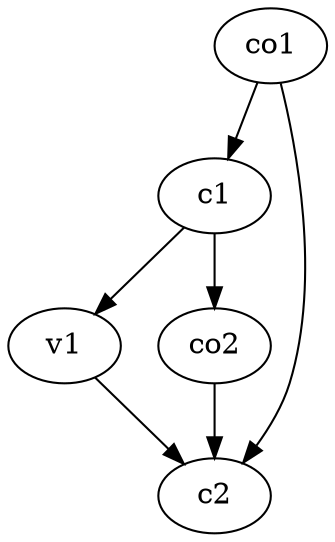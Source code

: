 strict digraph  {
c1;
c2;
v1;
co1;
co2;
c1 -> v1  [weight=1];
c1 -> co2  [weight=1];
v1 -> c2  [weight=1];
co1 -> c1  [weight=1];
co1 -> c2  [weight=1];
co2 -> c2  [weight=1];
}
